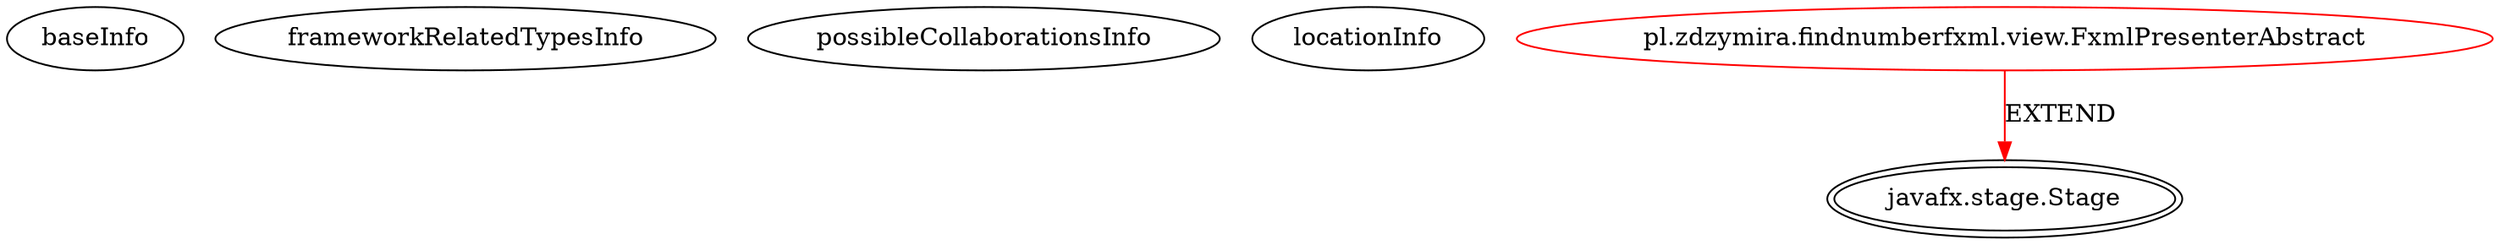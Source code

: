 digraph {
baseInfo[graphId=1653,category="extension_graph",isAnonymous=false,possibleRelation=false]
frameworkRelatedTypesInfo[0="javafx.stage.Stage"]
possibleCollaborationsInfo[]
locationInfo[projectName="a-r-t-e-k-FindNumberFxml",filePath="/a-r-t-e-k-FindNumberFxml/FindNumberFxml-master/src/pl/zdzymira/findnumberfxml/view/FxmlPresenterAbstract.java",contextSignature="FxmlPresenterAbstract",graphId="1653"]
0[label="pl.zdzymira.findnumberfxml.view.FxmlPresenterAbstract",vertexType="ROOT_CLIENT_CLASS_DECLARATION",isFrameworkType=false,color=red]
1[label="javafx.stage.Stage",vertexType="FRAMEWORK_CLASS_TYPE",isFrameworkType=true,peripheries=2]
0->1[label="EXTEND",color=red]
}

